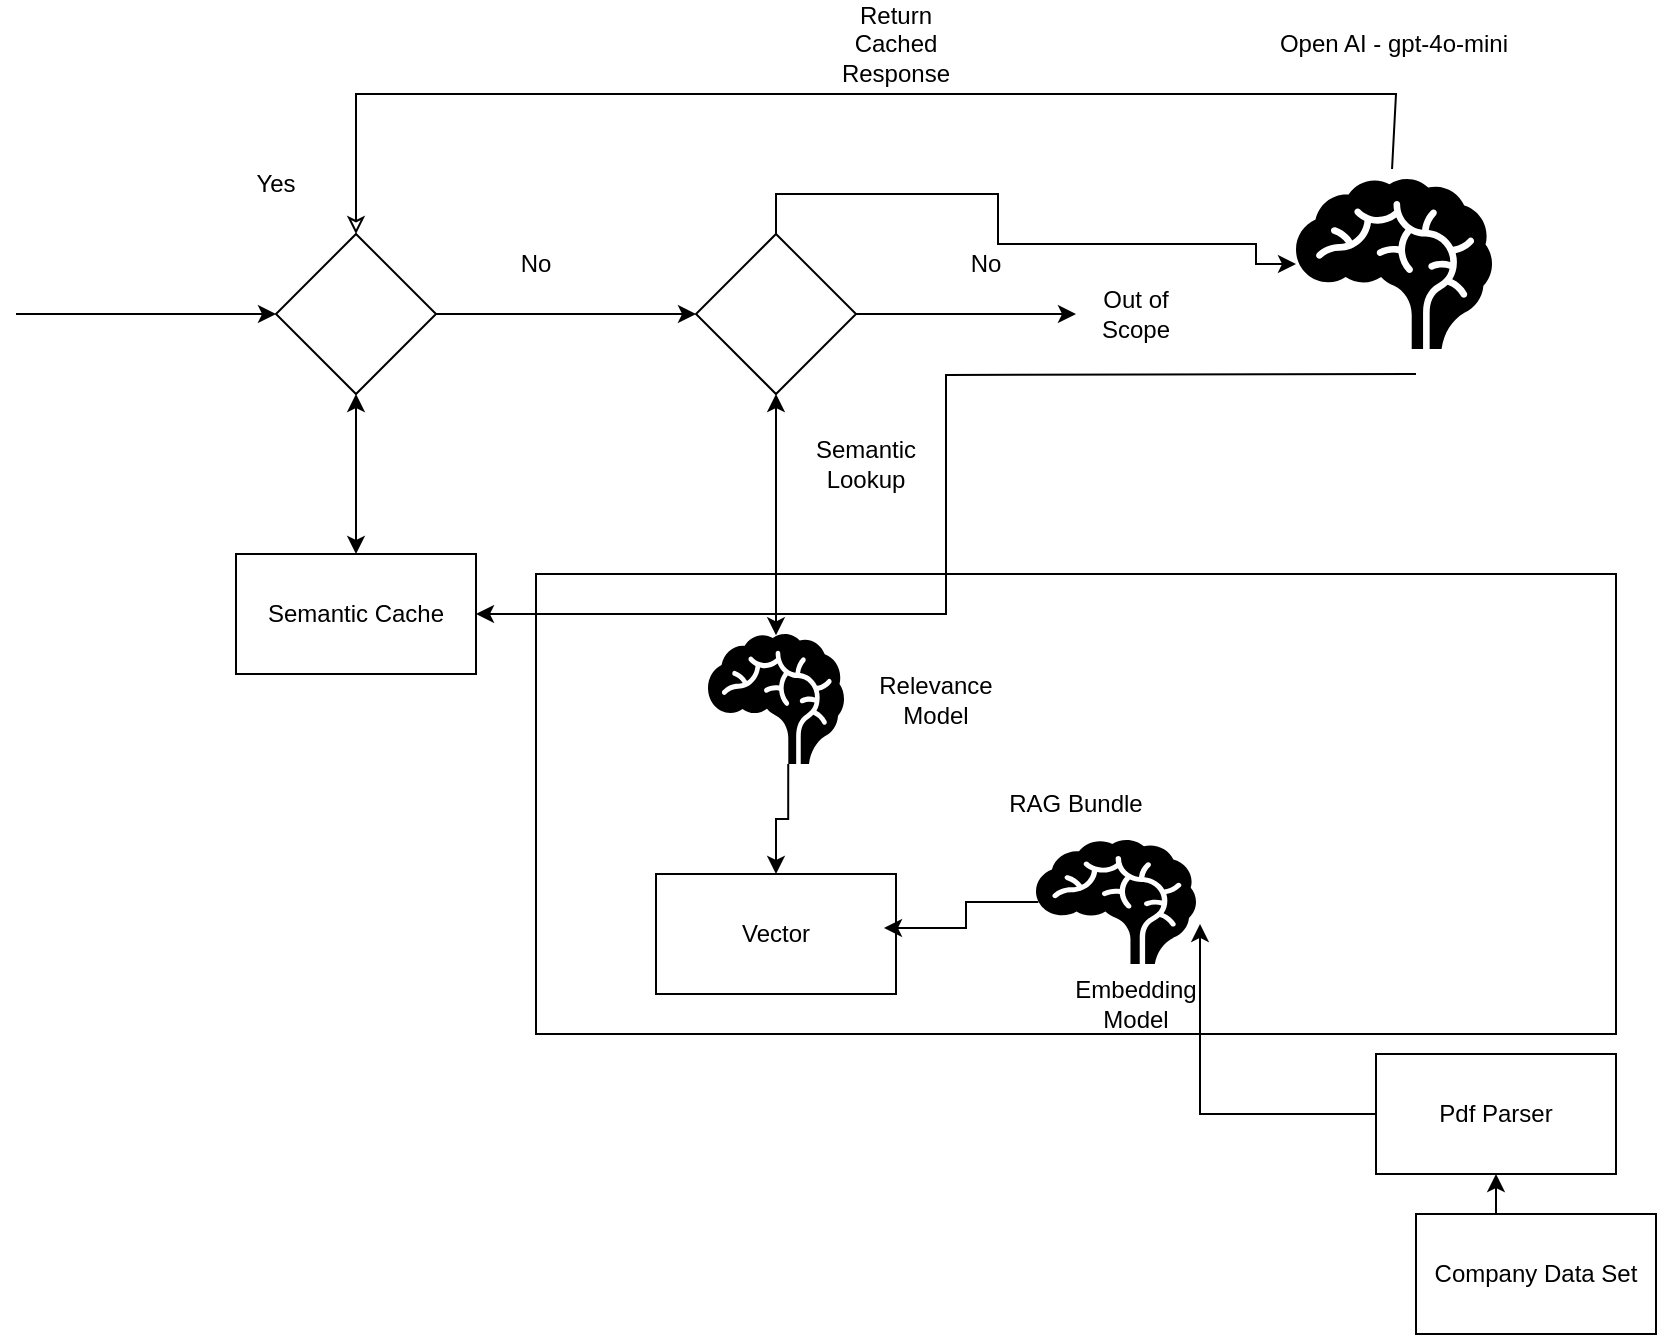 <mxfile version="26.1.3">
  <diagram name="Page-1" id="OA5LgsbPKov5fA-79-7G">
    <mxGraphModel dx="1426" dy="747" grid="1" gridSize="10" guides="1" tooltips="1" connect="1" arrows="1" fold="1" page="1" pageScale="1" pageWidth="850" pageHeight="1100" math="0" shadow="0">
      <root>
        <mxCell id="0" />
        <mxCell id="1" parent="0" />
        <mxCell id="Wr8_ZIurrGImVlYZY01f-4" value="RAG Bundle" style="rounded=0;whiteSpace=wrap;html=1;" vertex="1" parent="1">
          <mxGeometry x="290" y="320" width="540" height="230" as="geometry" />
        </mxCell>
        <mxCell id="iyNLdfJrkfpJREA5qUKO-3" value="" style="endArrow=classic;html=1;rounded=0;" parent="1" edge="1">
          <mxGeometry width="50" height="50" relative="1" as="geometry">
            <mxPoint x="30" y="190" as="sourcePoint" />
            <mxPoint x="160" y="190" as="targetPoint" />
          </mxGeometry>
        </mxCell>
        <mxCell id="iyNLdfJrkfpJREA5qUKO-8" style="edgeStyle=orthogonalEdgeStyle;rounded=0;orthogonalLoop=1;jettySize=auto;html=1;exitX=0.5;exitY=1;exitDx=0;exitDy=0;entryX=0.5;entryY=0;entryDx=0;entryDy=0;endArrow=classic;endFill=1;startArrow=classic;startFill=1;" parent="1" source="iyNLdfJrkfpJREA5qUKO-6" target="iyNLdfJrkfpJREA5qUKO-7" edge="1">
          <mxGeometry relative="1" as="geometry" />
        </mxCell>
        <mxCell id="iyNLdfJrkfpJREA5qUKO-12" style="edgeStyle=orthogonalEdgeStyle;rounded=0;orthogonalLoop=1;jettySize=auto;html=1;exitX=1;exitY=0.5;exitDx=0;exitDy=0;" parent="1" source="iyNLdfJrkfpJREA5qUKO-6" edge="1">
          <mxGeometry relative="1" as="geometry">
            <mxPoint x="370" y="190" as="targetPoint" />
          </mxGeometry>
        </mxCell>
        <mxCell id="iyNLdfJrkfpJREA5qUKO-6" value="" style="rhombus;whiteSpace=wrap;html=1;" parent="1" vertex="1">
          <mxGeometry x="160" y="150" width="80" height="80" as="geometry" />
        </mxCell>
        <mxCell id="iyNLdfJrkfpJREA5qUKO-7" value="Semantic Cache" style="rounded=0;whiteSpace=wrap;html=1;" parent="1" vertex="1">
          <mxGeometry x="140" y="310" width="120" height="60" as="geometry" />
        </mxCell>
        <mxCell id="iyNLdfJrkfpJREA5qUKO-9" value="" style="endArrow=none;html=1;rounded=0;exitX=0.5;exitY=0;exitDx=0;exitDy=0;entryX=0.49;entryY=-0.059;entryDx=0;entryDy=0;entryPerimeter=0;startArrow=classic;startFill=0;" parent="1" source="iyNLdfJrkfpJREA5qUKO-6" edge="1" target="iyNLdfJrkfpJREA5qUKO-33">
          <mxGeometry width="50" height="50" relative="1" as="geometry">
            <mxPoint x="210" y="70" as="sourcePoint" />
            <mxPoint x="530" y="80" as="targetPoint" />
            <Array as="points">
              <mxPoint x="200" y="80" />
              <mxPoint x="460" y="80" />
              <mxPoint x="720" y="80" />
            </Array>
          </mxGeometry>
        </mxCell>
        <mxCell id="iyNLdfJrkfpJREA5qUKO-10" value="Return Cached Response" style="text;html=1;align=center;verticalAlign=middle;whiteSpace=wrap;rounded=0;" parent="1" vertex="1">
          <mxGeometry x="440" y="40" width="60" height="30" as="geometry" />
        </mxCell>
        <mxCell id="iyNLdfJrkfpJREA5qUKO-11" value="Yes" style="text;html=1;align=center;verticalAlign=middle;whiteSpace=wrap;rounded=0;" parent="1" vertex="1">
          <mxGeometry x="130" y="110" width="60" height="30" as="geometry" />
        </mxCell>
        <mxCell id="iyNLdfJrkfpJREA5qUKO-13" value="No" style="text;html=1;align=center;verticalAlign=middle;whiteSpace=wrap;rounded=0;" parent="1" vertex="1">
          <mxGeometry x="260" y="150" width="60" height="30" as="geometry" />
        </mxCell>
        <mxCell id="iyNLdfJrkfpJREA5qUKO-14" value="Vector" style="rounded=0;whiteSpace=wrap;html=1;" parent="1" vertex="1">
          <mxGeometry x="350" y="470" width="120" height="60" as="geometry" />
        </mxCell>
        <mxCell id="iyNLdfJrkfpJREA5qUKO-15" value="Pdf Parser" style="rounded=0;whiteSpace=wrap;html=1;" parent="1" vertex="1">
          <mxGeometry x="710" y="560" width="120" height="60" as="geometry" />
        </mxCell>
        <mxCell id="iyNLdfJrkfpJREA5qUKO-16" value="" style="shape=mxgraph.signs.healthcare.brain;html=1;pointerEvents=1;fillColor=#000000;strokeColor=none;verticalLabelPosition=bottom;verticalAlign=top;align=center;" parent="1" vertex="1">
          <mxGeometry x="540" y="453" width="80" height="62" as="geometry" />
        </mxCell>
        <mxCell id="iyNLdfJrkfpJREA5qUKO-17" style="edgeStyle=orthogonalEdgeStyle;rounded=0;orthogonalLoop=1;jettySize=auto;html=1;exitX=0;exitY=0.5;exitDx=0;exitDy=0;entryX=1.025;entryY=0.677;entryDx=0;entryDy=0;entryPerimeter=0;" parent="1" source="iyNLdfJrkfpJREA5qUKO-15" target="iyNLdfJrkfpJREA5qUKO-16" edge="1">
          <mxGeometry relative="1" as="geometry" />
        </mxCell>
        <mxCell id="iyNLdfJrkfpJREA5qUKO-18" style="edgeStyle=orthogonalEdgeStyle;rounded=0;orthogonalLoop=1;jettySize=auto;html=1;exitX=0.015;exitY=0.5;exitDx=0;exitDy=0;exitPerimeter=0;entryX=0.95;entryY=0.45;entryDx=0;entryDy=0;entryPerimeter=0;" parent="1" source="iyNLdfJrkfpJREA5qUKO-16" target="iyNLdfJrkfpJREA5qUKO-14" edge="1">
          <mxGeometry relative="1" as="geometry" />
        </mxCell>
        <mxCell id="iyNLdfJrkfpJREA5qUKO-19" value="Embedding Model" style="text;html=1;align=center;verticalAlign=middle;whiteSpace=wrap;rounded=0;" parent="1" vertex="1">
          <mxGeometry x="560" y="520" width="60" height="30" as="geometry" />
        </mxCell>
        <mxCell id="iyNLdfJrkfpJREA5qUKO-27" style="edgeStyle=orthogonalEdgeStyle;rounded=0;orthogonalLoop=1;jettySize=auto;html=1;exitX=1;exitY=0.5;exitDx=0;exitDy=0;" parent="1" source="iyNLdfJrkfpJREA5qUKO-20" edge="1">
          <mxGeometry relative="1" as="geometry">
            <mxPoint x="560" y="190" as="targetPoint" />
          </mxGeometry>
        </mxCell>
        <mxCell id="iyNLdfJrkfpJREA5qUKO-32" style="edgeStyle=orthogonalEdgeStyle;rounded=0;orthogonalLoop=1;jettySize=auto;html=1;exitX=0.5;exitY=0;exitDx=0;exitDy=0;" parent="1" source="iyNLdfJrkfpJREA5qUKO-20" target="iyNLdfJrkfpJREA5qUKO-33" edge="1">
          <mxGeometry relative="1" as="geometry">
            <mxPoint x="515" y="131" as="targetPoint" />
            <Array as="points">
              <mxPoint x="410" y="130" />
              <mxPoint x="521" y="130" />
              <mxPoint x="521" y="155" />
              <mxPoint x="650" y="155" />
            </Array>
          </mxGeometry>
        </mxCell>
        <mxCell id="iyNLdfJrkfpJREA5qUKO-20" value="" style="rhombus;whiteSpace=wrap;html=1;" parent="1" vertex="1">
          <mxGeometry x="370" y="150" width="80" height="80" as="geometry" />
        </mxCell>
        <mxCell id="iyNLdfJrkfpJREA5qUKO-25" style="edgeStyle=orthogonalEdgeStyle;rounded=0;orthogonalLoop=1;jettySize=auto;html=1;exitX=0.59;exitY=1;exitDx=0;exitDy=0;exitPerimeter=0;entryX=0.5;entryY=0;entryDx=0;entryDy=0;" parent="1" source="iyNLdfJrkfpJREA5qUKO-22" target="iyNLdfJrkfpJREA5qUKO-14" edge="1">
          <mxGeometry relative="1" as="geometry" />
        </mxCell>
        <mxCell id="iyNLdfJrkfpJREA5qUKO-22" value="" style="shape=mxgraph.signs.healthcare.brain;html=1;pointerEvents=1;fillColor=#000000;strokeColor=none;verticalLabelPosition=bottom;verticalAlign=top;align=center;" parent="1" vertex="1">
          <mxGeometry x="376" y="350" width="68" height="65" as="geometry" />
        </mxCell>
        <mxCell id="iyNLdfJrkfpJREA5qUKO-23" value="Relevance Model" style="text;html=1;align=center;verticalAlign=middle;whiteSpace=wrap;rounded=0;" parent="1" vertex="1">
          <mxGeometry x="460" y="367.5" width="60" height="30" as="geometry" />
        </mxCell>
        <mxCell id="iyNLdfJrkfpJREA5qUKO-24" style="edgeStyle=orthogonalEdgeStyle;rounded=0;orthogonalLoop=1;jettySize=auto;html=1;exitX=0.5;exitY=1;exitDx=0;exitDy=0;entryX=0.5;entryY=0.01;entryDx=0;entryDy=0;entryPerimeter=0;startArrow=classic;startFill=1;" parent="1" source="iyNLdfJrkfpJREA5qUKO-20" target="iyNLdfJrkfpJREA5qUKO-22" edge="1">
          <mxGeometry relative="1" as="geometry" />
        </mxCell>
        <mxCell id="iyNLdfJrkfpJREA5qUKO-26" value="Semantic Lookup" style="text;html=1;align=center;verticalAlign=middle;whiteSpace=wrap;rounded=0;" parent="1" vertex="1">
          <mxGeometry x="425" y="250" width="60" height="30" as="geometry" />
        </mxCell>
        <mxCell id="iyNLdfJrkfpJREA5qUKO-28" value="No" style="text;html=1;align=center;verticalAlign=middle;whiteSpace=wrap;rounded=0;" parent="1" vertex="1">
          <mxGeometry x="485" y="150" width="60" height="30" as="geometry" />
        </mxCell>
        <mxCell id="iyNLdfJrkfpJREA5qUKO-30" value="Out of Scope" style="text;html=1;align=center;verticalAlign=middle;whiteSpace=wrap;rounded=0;" parent="1" vertex="1">
          <mxGeometry x="560" y="175" width="60" height="30" as="geometry" />
        </mxCell>
        <mxCell id="iyNLdfJrkfpJREA5qUKO-33" value="" style="shape=mxgraph.signs.healthcare.brain;html=1;pointerEvents=1;fillColor=#000000;strokeColor=none;verticalLabelPosition=bottom;verticalAlign=top;align=center;" parent="1" vertex="1">
          <mxGeometry x="670" y="122.5" width="98" height="85" as="geometry" />
        </mxCell>
        <mxCell id="iyNLdfJrkfpJREA5qUKO-35" style="edgeStyle=orthogonalEdgeStyle;rounded=0;orthogonalLoop=1;jettySize=auto;html=1;entryX=1;entryY=0.5;entryDx=0;entryDy=0;" parent="1" target="iyNLdfJrkfpJREA5qUKO-7" edge="1">
          <mxGeometry relative="1" as="geometry">
            <mxPoint x="730" y="220" as="sourcePoint" />
          </mxGeometry>
        </mxCell>
        <mxCell id="iyNLdfJrkfpJREA5qUKO-34" value="Open AI - gpt-4o-mini" style="text;html=1;align=center;verticalAlign=middle;whiteSpace=wrap;rounded=0;" parent="1" vertex="1">
          <mxGeometry x="659" y="40" width="120" height="30" as="geometry" />
        </mxCell>
        <mxCell id="Wr8_ZIurrGImVlYZY01f-3" style="edgeStyle=orthogonalEdgeStyle;rounded=0;orthogonalLoop=1;jettySize=auto;html=1;exitX=0.5;exitY=0;exitDx=0;exitDy=0;entryX=0.5;entryY=1;entryDx=0;entryDy=0;" edge="1" parent="1" source="Wr8_ZIurrGImVlYZY01f-2" target="iyNLdfJrkfpJREA5qUKO-15">
          <mxGeometry relative="1" as="geometry" />
        </mxCell>
        <mxCell id="Wr8_ZIurrGImVlYZY01f-2" value="Company Data Set" style="rounded=0;whiteSpace=wrap;html=1;" vertex="1" parent="1">
          <mxGeometry x="730" y="640" width="120" height="60" as="geometry" />
        </mxCell>
      </root>
    </mxGraphModel>
  </diagram>
</mxfile>
